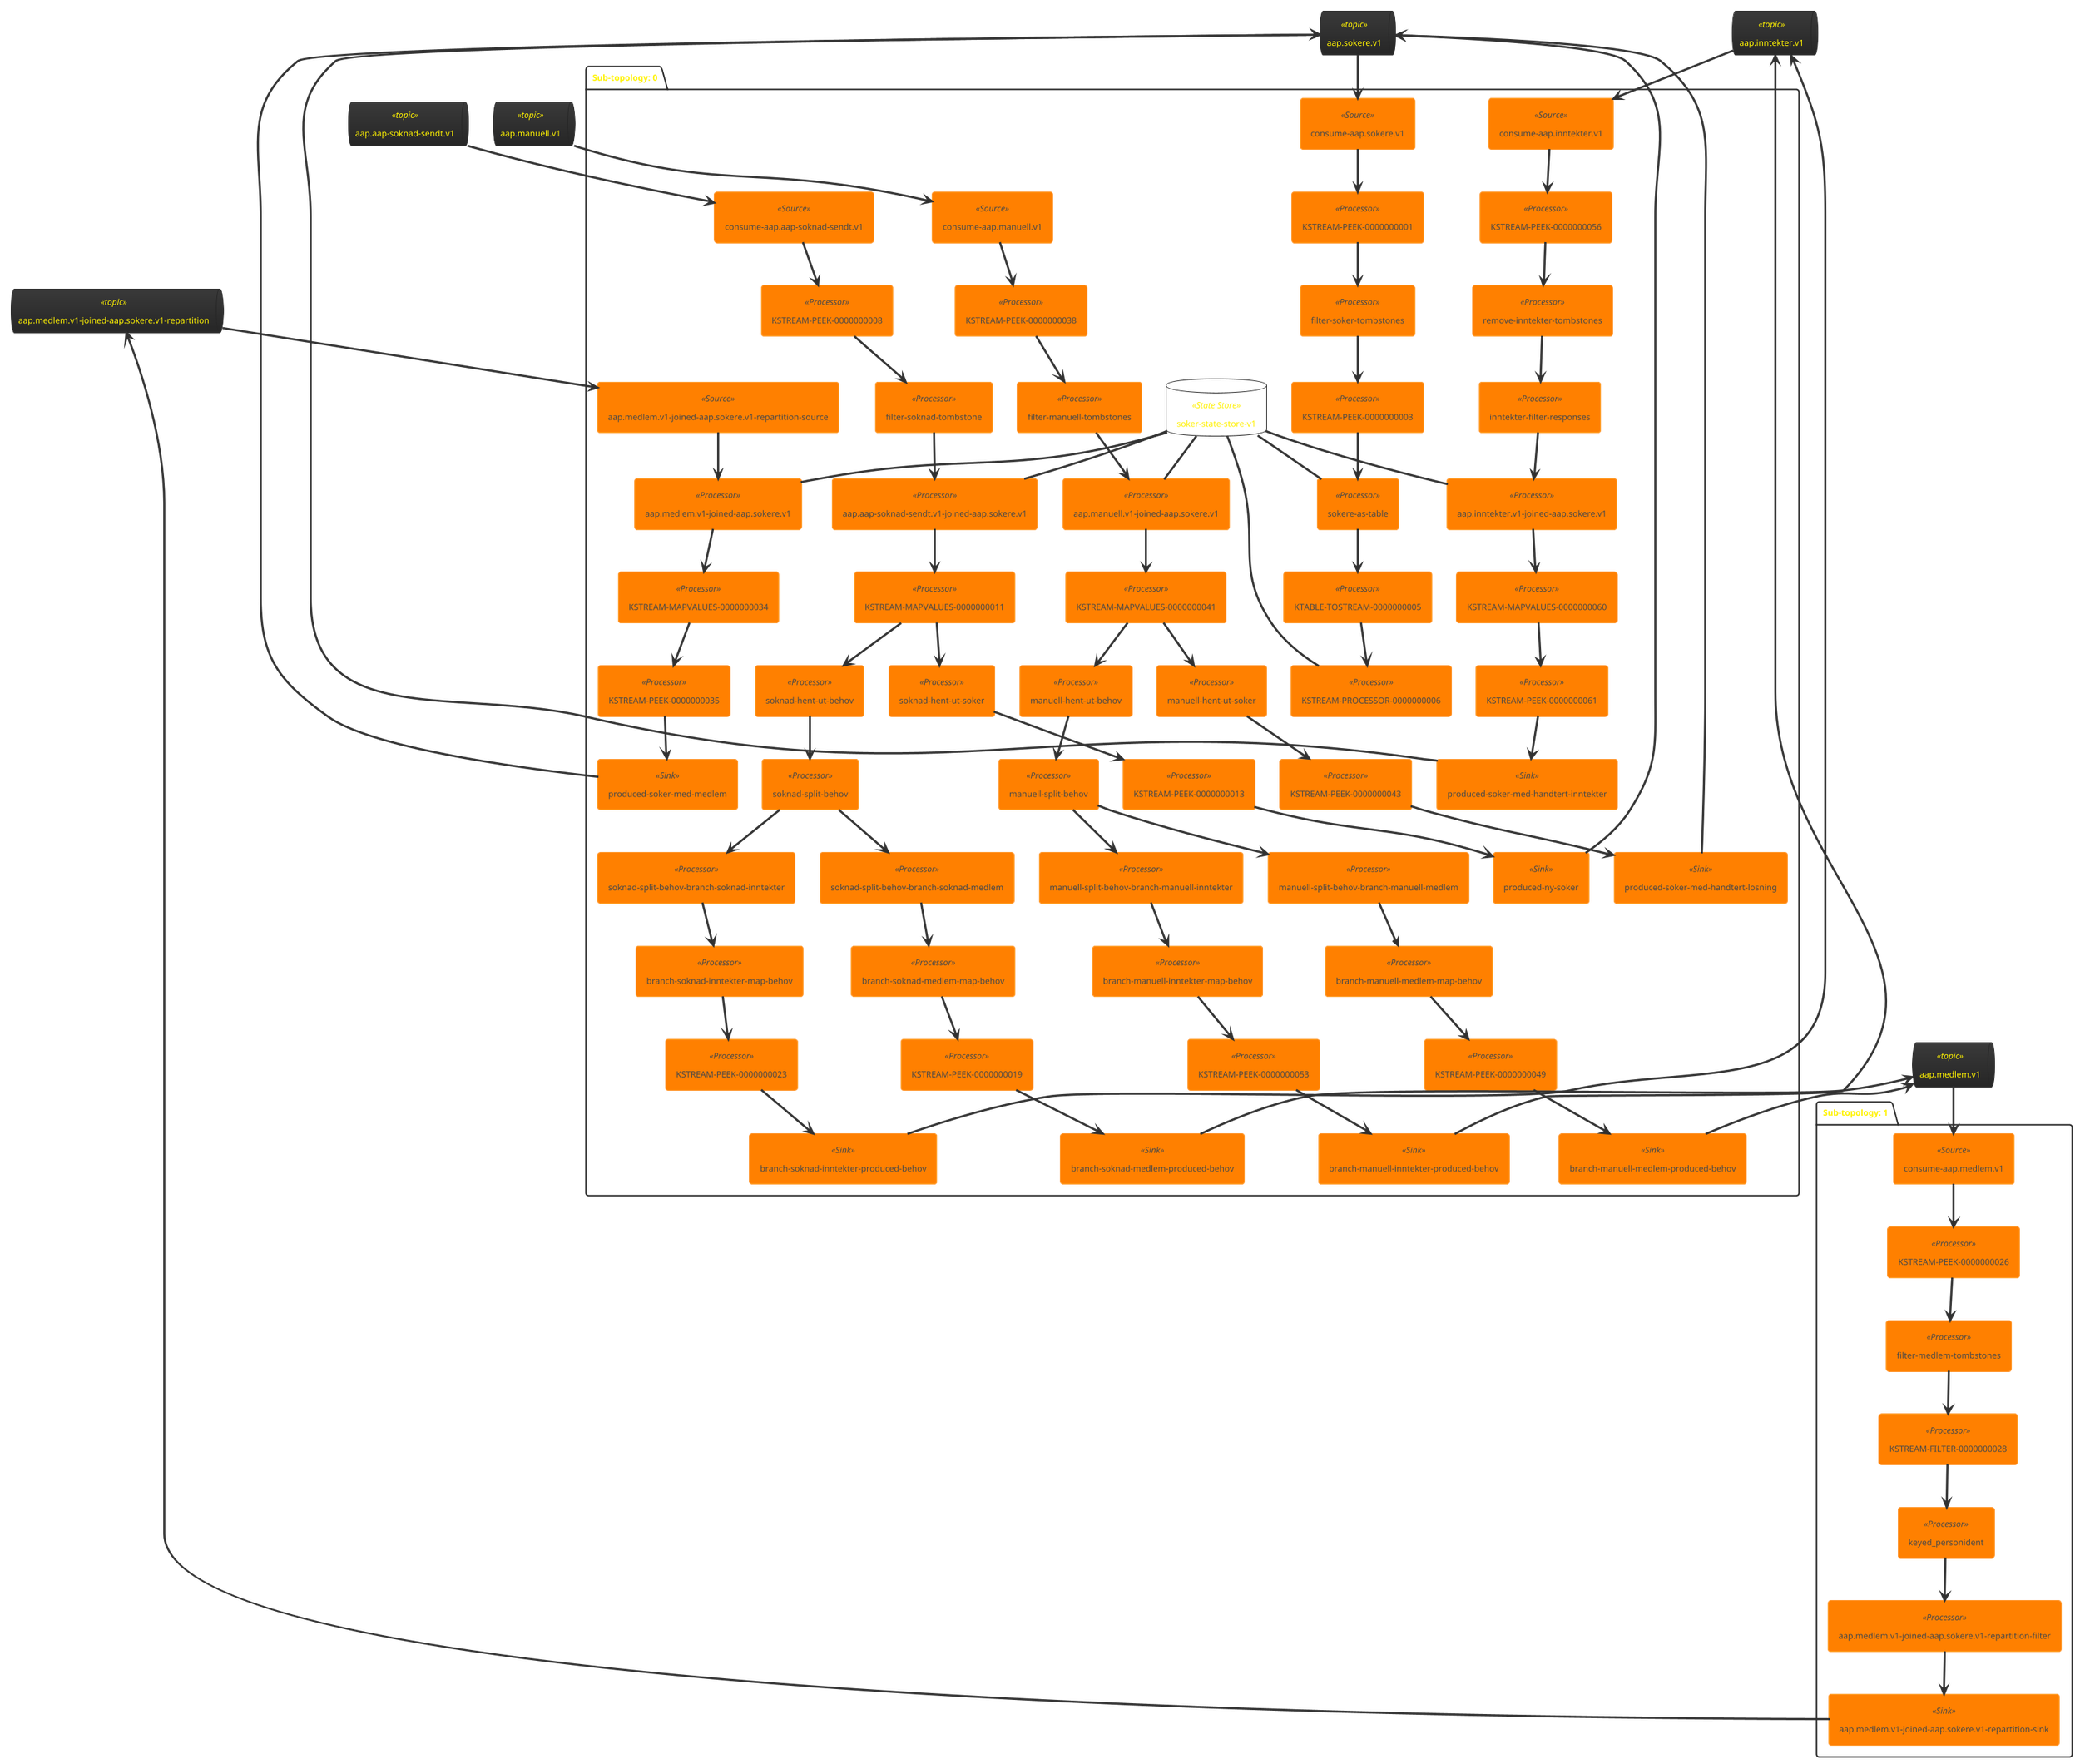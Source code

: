 @startuml
!theme black-knight
queue "aap.inntekter.v1" <<topic>> as aap_inntekter_v1
queue "aap.medlem.v1" <<topic>> as aap_medlem_v1
queue "aap.sokere.v1" <<topic>> as aap_sokere_v1
queue "aap.aap-soknad-sendt.v1" <<topic>> as aap_aap_soknad_sendt_v1
queue "aap.manuell.v1" <<topic>> as aap_manuell_v1
queue "aap.medlem.v1-joined-aap.sokere.v1-repartition" <<topic>> as aap_medlem_v1_joined_aap_sokere_v1_repartition
package "Sub-topology: 0" {
	database "soker-state-store-v1" <<State Store>> as soker_state_store_v1
	agent "consume-aap.aap-soknad-sendt.v1" <<Source>> as consume_aap_aap_soknad_sendt_v1
	agent "consume-aap.manuell.v1" <<Source>> as consume_aap_manuell_v1
	agent "KSTREAM-PEEK-0000000008" <<Processor>> as KSTREAM_PEEK_0000000008
	agent "KSTREAM-PEEK-0000000038" <<Processor>> as KSTREAM_PEEK_0000000038
	agent "filter-manuell-tombstones" <<Processor>> as filter_manuell_tombstones
	agent "filter-soknad-tombstone" <<Processor>> as filter_soknad_tombstone
	agent "aap.aap-soknad-sendt.v1-joined-aap.sokere.v1" <<Processor>> as aap_aap_soknad_sendt_v1_joined_aap_sokere_v1
	agent "aap.manuell.v1-joined-aap.sokere.v1" <<Processor>> as aap_manuell_v1_joined_aap_sokere_v1
	agent "KSTREAM-MAPVALUES-0000000011" <<Processor>> as KSTREAM_MAPVALUES_0000000011
	agent "KSTREAM-MAPVALUES-0000000041" <<Processor>> as KSTREAM_MAPVALUES_0000000041
	agent "manuell-hent-ut-behov" <<Processor>> as manuell_hent_ut_behov
	agent "soknad-hent-ut-behov" <<Processor>> as soknad_hent_ut_behov
	agent "manuell-split-behov" <<Processor>> as manuell_split_behov
	agent "soknad-split-behov" <<Processor>> as soknad_split_behov
	agent "consume-aap.inntekter.v1" <<Source>> as consume_aap_inntekter_v1
	agent "KSTREAM-PEEK-0000000056" <<Processor>> as KSTREAM_PEEK_0000000056
	agent "consume-aap.sokere.v1" <<Source>> as consume_aap_sokere_v1
	agent "KSTREAM-PEEK-0000000001" <<Processor>> as KSTREAM_PEEK_0000000001
	agent "remove-inntekter-tombstones" <<Processor>> as remove_inntekter_tombstones
	agent "aap.medlem.v1-joined-aap.sokere.v1-repartition-source" <<Source>> as aap_medlem_v1_joined_aap_sokere_v1_repartition_source
	agent "filter-soker-tombstones" <<Processor>> as filter_soker_tombstones
	agent "inntekter-filter-responses" <<Processor>> as inntekter_filter_responses
	agent "KSTREAM-PEEK-0000000003" <<Processor>> as KSTREAM_PEEK_0000000003
	agent "aap.inntekter.v1-joined-aap.sokere.v1" <<Processor>> as aap_inntekter_v1_joined_aap_sokere_v1
	agent "aap.medlem.v1-joined-aap.sokere.v1" <<Processor>> as aap_medlem_v1_joined_aap_sokere_v1
	agent "manuell-split-behov-branch-manuell-inntekter" <<Processor>> as manuell_split_behov_branch_manuell_inntekter
	agent "manuell-split-behov-branch-manuell-medlem" <<Processor>> as manuell_split_behov_branch_manuell_medlem
	agent "soknad-split-behov-branch-soknad-inntekter" <<Processor>> as soknad_split_behov_branch_soknad_inntekter
	agent "soknad-split-behov-branch-soknad-medlem" <<Processor>> as soknad_split_behov_branch_soknad_medlem
	agent "KSTREAM-MAPVALUES-0000000034" <<Processor>> as KSTREAM_MAPVALUES_0000000034
	agent "KSTREAM-MAPVALUES-0000000060" <<Processor>> as KSTREAM_MAPVALUES_0000000060
	agent "branch-manuell-inntekter-map-behov" <<Processor>> as branch_manuell_inntekter_map_behov
	agent "branch-manuell-medlem-map-behov" <<Processor>> as branch_manuell_medlem_map_behov
	agent "branch-soknad-inntekter-map-behov" <<Processor>> as branch_soknad_inntekter_map_behov
	agent "branch-soknad-medlem-map-behov" <<Processor>> as branch_soknad_medlem_map_behov
	agent "manuell-hent-ut-soker" <<Processor>> as manuell_hent_ut_soker
	agent "sokere-as-table" <<Processor>> as sokere_as_table
	agent "soknad-hent-ut-soker" <<Processor>> as soknad_hent_ut_soker
	agent "KSTREAM-PEEK-0000000013" <<Processor>> as KSTREAM_PEEK_0000000013
	agent "KSTREAM-PEEK-0000000019" <<Processor>> as KSTREAM_PEEK_0000000019
	agent "KSTREAM-PEEK-0000000023" <<Processor>> as KSTREAM_PEEK_0000000023
	agent "KSTREAM-PEEK-0000000035" <<Processor>> as KSTREAM_PEEK_0000000035
	agent "KSTREAM-PEEK-0000000043" <<Processor>> as KSTREAM_PEEK_0000000043
	agent "KSTREAM-PEEK-0000000049" <<Processor>> as KSTREAM_PEEK_0000000049
	agent "KSTREAM-PEEK-0000000053" <<Processor>> as KSTREAM_PEEK_0000000053
	agent "KSTREAM-PEEK-0000000061" <<Processor>> as KSTREAM_PEEK_0000000061
	agent "KTABLE-TOSTREAM-0000000005" <<Processor>> as KTABLE_TOSTREAM_0000000005
	agent "KSTREAM-PROCESSOR-0000000006" <<Processor>> as KSTREAM_PROCESSOR_0000000006
	agent "branch-manuell-inntekter-produced-behov" <<Sink>> as branch_manuell_inntekter_produced_behov
	agent "branch-manuell-medlem-produced-behov" <<Sink>> as branch_manuell_medlem_produced_behov
	agent "branch-soknad-inntekter-produced-behov" <<Sink>> as branch_soknad_inntekter_produced_behov
	agent "branch-soknad-medlem-produced-behov" <<Sink>> as branch_soknad_medlem_produced_behov
	agent "produced-ny-soker" <<Sink>> as produced_ny_soker
	agent "produced-soker-med-handtert-inntekter" <<Sink>> as produced_soker_med_handtert_inntekter
	agent "produced-soker-med-handtert-losning" <<Sink>> as produced_soker_med_handtert_losning
	agent "produced-soker-med-medlem" <<Sink>> as produced_soker_med_medlem
	aap_aap_soknad_sendt_v1 --> consume_aap_aap_soknad_sendt_v1
	aap_manuell_v1 --> consume_aap_manuell_v1
	soker_state_store_v1 -- aap_aap_soknad_sendt_v1_joined_aap_sokere_v1
	soker_state_store_v1 -- aap_manuell_v1_joined_aap_sokere_v1
	aap_inntekter_v1 --> consume_aap_inntekter_v1
	aap_sokere_v1 --> consume_aap_sokere_v1
	aap_medlem_v1_joined_aap_sokere_v1_repartition --> aap_medlem_v1_joined_aap_sokere_v1_repartition_source
	soker_state_store_v1 -- aap_inntekter_v1_joined_aap_sokere_v1
	soker_state_store_v1 -- aap_medlem_v1_joined_aap_sokere_v1
	soker_state_store_v1 -- sokere_as_table
	soker_state_store_v1 -- KSTREAM_PROCESSOR_0000000006
	aap_inntekter_v1 <-- branch_manuell_inntekter_produced_behov
	aap_medlem_v1 <-- branch_manuell_medlem_produced_behov
	aap_inntekter_v1 <-- branch_soknad_inntekter_produced_behov
	aap_medlem_v1 <-- branch_soknad_medlem_produced_behov
	aap_sokere_v1 <-- produced_ny_soker
	aap_sokere_v1 <-- produced_soker_med_handtert_inntekter
	aap_sokere_v1 <-- produced_soker_med_handtert_losning
	aap_sokere_v1 <-- produced_soker_med_medlem
	consume_aap_aap_soknad_sendt_v1 --> KSTREAM_PEEK_0000000008
	consume_aap_manuell_v1 --> KSTREAM_PEEK_0000000038
	KSTREAM_PEEK_0000000008 --> filter_soknad_tombstone
	KSTREAM_PEEK_0000000038 --> filter_manuell_tombstones
	filter_manuell_tombstones --> aap_manuell_v1_joined_aap_sokere_v1
	filter_soknad_tombstone --> aap_aap_soknad_sendt_v1_joined_aap_sokere_v1
	aap_aap_soknad_sendt_v1_joined_aap_sokere_v1 --> KSTREAM_MAPVALUES_0000000011
	aap_manuell_v1_joined_aap_sokere_v1 --> KSTREAM_MAPVALUES_0000000041
	KSTREAM_MAPVALUES_0000000011 --> soknad_hent_ut_behov
	KSTREAM_MAPVALUES_0000000011 --> soknad_hent_ut_soker
	KSTREAM_MAPVALUES_0000000041 --> manuell_hent_ut_behov
	KSTREAM_MAPVALUES_0000000041 --> manuell_hent_ut_soker
	manuell_hent_ut_behov --> manuell_split_behov
	soknad_hent_ut_behov --> soknad_split_behov
	manuell_split_behov --> manuell_split_behov_branch_manuell_inntekter
	manuell_split_behov --> manuell_split_behov_branch_manuell_medlem
	soknad_split_behov --> soknad_split_behov_branch_soknad_medlem
	soknad_split_behov --> soknad_split_behov_branch_soknad_inntekter
	consume_aap_inntekter_v1 --> KSTREAM_PEEK_0000000056
	KSTREAM_PEEK_0000000056 --> remove_inntekter_tombstones
	consume_aap_sokere_v1 --> KSTREAM_PEEK_0000000001
	KSTREAM_PEEK_0000000001 --> filter_soker_tombstones
	remove_inntekter_tombstones --> inntekter_filter_responses
	aap_medlem_v1_joined_aap_sokere_v1_repartition_source --> aap_medlem_v1_joined_aap_sokere_v1
	filter_soker_tombstones --> KSTREAM_PEEK_0000000003
	inntekter_filter_responses --> aap_inntekter_v1_joined_aap_sokere_v1
	KSTREAM_PEEK_0000000003 --> sokere_as_table
	aap_inntekter_v1_joined_aap_sokere_v1 --> KSTREAM_MAPVALUES_0000000060
	aap_medlem_v1_joined_aap_sokere_v1 --> KSTREAM_MAPVALUES_0000000034
	manuell_split_behov_branch_manuell_inntekter --> branch_manuell_inntekter_map_behov
	manuell_split_behov_branch_manuell_medlem --> branch_manuell_medlem_map_behov
	soknad_split_behov_branch_soknad_inntekter --> branch_soknad_inntekter_map_behov
	soknad_split_behov_branch_soknad_medlem --> branch_soknad_medlem_map_behov
	KSTREAM_MAPVALUES_0000000034 --> KSTREAM_PEEK_0000000035
	KSTREAM_MAPVALUES_0000000060 --> KSTREAM_PEEK_0000000061
	branch_manuell_inntekter_map_behov --> KSTREAM_PEEK_0000000053
	branch_manuell_medlem_map_behov --> KSTREAM_PEEK_0000000049
	branch_soknad_inntekter_map_behov --> KSTREAM_PEEK_0000000023
	branch_soknad_medlem_map_behov --> KSTREAM_PEEK_0000000019
	manuell_hent_ut_soker --> KSTREAM_PEEK_0000000043
	sokere_as_table --> KTABLE_TOSTREAM_0000000005
	soknad_hent_ut_soker --> KSTREAM_PEEK_0000000013
	KSTREAM_PEEK_0000000013 --> produced_ny_soker
	KSTREAM_PEEK_0000000019 --> branch_soknad_medlem_produced_behov
	KSTREAM_PEEK_0000000023 --> branch_soknad_inntekter_produced_behov
	KSTREAM_PEEK_0000000035 --> produced_soker_med_medlem
	KSTREAM_PEEK_0000000043 --> produced_soker_med_handtert_losning
	KSTREAM_PEEK_0000000049 --> branch_manuell_medlem_produced_behov
	KSTREAM_PEEK_0000000053 --> branch_manuell_inntekter_produced_behov
	KSTREAM_PEEK_0000000061 --> produced_soker_med_handtert_inntekter
	KTABLE_TOSTREAM_0000000005 --> KSTREAM_PROCESSOR_0000000006
}
package "Sub-topology: 1" {
	agent "consume-aap.medlem.v1" <<Source>> as consume_aap_medlem_v1
	agent "KSTREAM-PEEK-0000000026" <<Processor>> as KSTREAM_PEEK_0000000026
	agent "filter-medlem-tombstones" <<Processor>> as filter_medlem_tombstones
	agent "KSTREAM-FILTER-0000000028" <<Processor>> as KSTREAM_FILTER_0000000028
	agent "keyed_personident" <<Processor>> as keyed_personident
	agent "aap.medlem.v1-joined-aap.sokere.v1-repartition-filter" <<Processor>> as aap_medlem_v1_joined_aap_sokere_v1_repartition_filter
	agent "aap.medlem.v1-joined-aap.sokere.v1-repartition-sink" <<Sink>> as aap_medlem_v1_joined_aap_sokere_v1_repartition_sink
	aap_medlem_v1 --> consume_aap_medlem_v1
	aap_medlem_v1_joined_aap_sokere_v1_repartition <-- aap_medlem_v1_joined_aap_sokere_v1_repartition_sink
	consume_aap_medlem_v1 --> KSTREAM_PEEK_0000000026
	KSTREAM_PEEK_0000000026 --> filter_medlem_tombstones
	filter_medlem_tombstones --> KSTREAM_FILTER_0000000028
	KSTREAM_FILTER_0000000028 --> keyed_personident
	keyed_personident --> aap_medlem_v1_joined_aap_sokere_v1_repartition_filter
	aap_medlem_v1_joined_aap_sokere_v1_repartition_filter --> aap_medlem_v1_joined_aap_sokere_v1_repartition_sink
}
@enduml